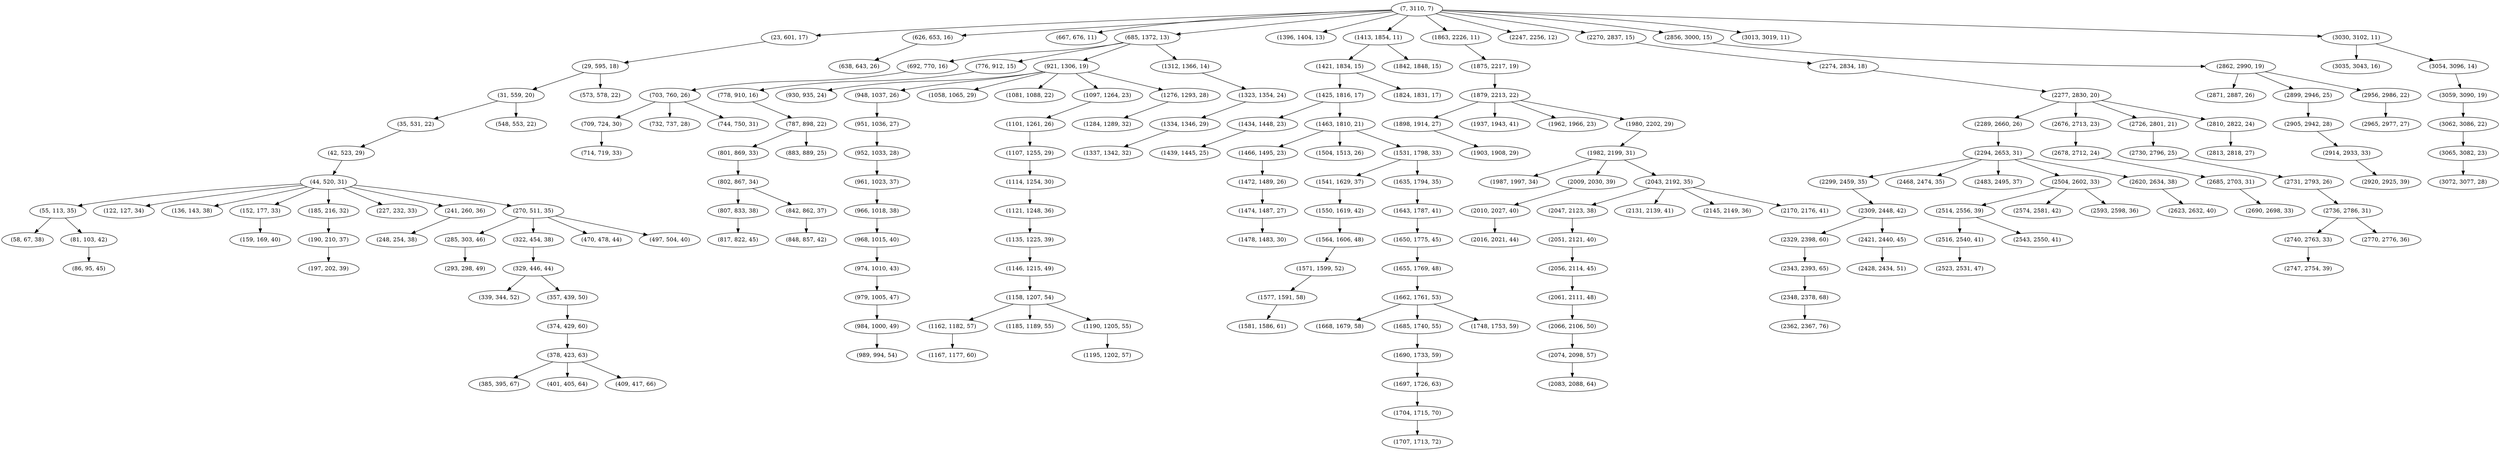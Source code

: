 digraph tree {
    "(7, 3110, 7)";
    "(23, 601, 17)";
    "(29, 595, 18)";
    "(31, 559, 20)";
    "(35, 531, 22)";
    "(42, 523, 29)";
    "(44, 520, 31)";
    "(55, 113, 35)";
    "(58, 67, 38)";
    "(81, 103, 42)";
    "(86, 95, 45)";
    "(122, 127, 34)";
    "(136, 143, 38)";
    "(152, 177, 33)";
    "(159, 169, 40)";
    "(185, 216, 32)";
    "(190, 210, 37)";
    "(197, 202, 39)";
    "(227, 232, 33)";
    "(241, 260, 36)";
    "(248, 254, 38)";
    "(270, 511, 35)";
    "(285, 303, 46)";
    "(293, 298, 49)";
    "(322, 454, 38)";
    "(329, 446, 44)";
    "(339, 344, 52)";
    "(357, 439, 50)";
    "(374, 429, 60)";
    "(378, 423, 63)";
    "(385, 395, 67)";
    "(401, 405, 64)";
    "(409, 417, 66)";
    "(470, 478, 44)";
    "(497, 504, 40)";
    "(548, 553, 22)";
    "(573, 578, 22)";
    "(626, 653, 16)";
    "(638, 643, 26)";
    "(667, 676, 11)";
    "(685, 1372, 13)";
    "(692, 770, 16)";
    "(703, 760, 26)";
    "(709, 724, 30)";
    "(714, 719, 33)";
    "(732, 737, 28)";
    "(744, 750, 31)";
    "(776, 912, 15)";
    "(778, 910, 16)";
    "(787, 898, 22)";
    "(801, 869, 33)";
    "(802, 867, 34)";
    "(807, 833, 38)";
    "(817, 822, 45)";
    "(842, 862, 37)";
    "(848, 857, 42)";
    "(883, 889, 25)";
    "(921, 1306, 19)";
    "(930, 935, 24)";
    "(948, 1037, 26)";
    "(951, 1036, 27)";
    "(952, 1033, 28)";
    "(961, 1023, 37)";
    "(966, 1018, 38)";
    "(968, 1015, 40)";
    "(974, 1010, 43)";
    "(979, 1005, 47)";
    "(984, 1000, 49)";
    "(989, 994, 54)";
    "(1058, 1065, 29)";
    "(1081, 1088, 22)";
    "(1097, 1264, 23)";
    "(1101, 1261, 26)";
    "(1107, 1255, 29)";
    "(1114, 1254, 30)";
    "(1121, 1248, 36)";
    "(1135, 1225, 39)";
    "(1146, 1215, 49)";
    "(1158, 1207, 54)";
    "(1162, 1182, 57)";
    "(1167, 1177, 60)";
    "(1185, 1189, 55)";
    "(1190, 1205, 55)";
    "(1195, 1202, 57)";
    "(1276, 1293, 28)";
    "(1284, 1289, 32)";
    "(1312, 1366, 14)";
    "(1323, 1354, 24)";
    "(1334, 1346, 29)";
    "(1337, 1342, 32)";
    "(1396, 1404, 13)";
    "(1413, 1854, 11)";
    "(1421, 1834, 15)";
    "(1425, 1816, 17)";
    "(1434, 1448, 23)";
    "(1439, 1445, 25)";
    "(1463, 1810, 21)";
    "(1466, 1495, 23)";
    "(1472, 1489, 26)";
    "(1474, 1487, 27)";
    "(1478, 1483, 30)";
    "(1504, 1513, 26)";
    "(1531, 1798, 33)";
    "(1541, 1629, 37)";
    "(1550, 1619, 42)";
    "(1564, 1606, 48)";
    "(1571, 1599, 52)";
    "(1577, 1591, 58)";
    "(1581, 1586, 61)";
    "(1635, 1794, 35)";
    "(1643, 1787, 41)";
    "(1650, 1775, 45)";
    "(1655, 1769, 48)";
    "(1662, 1761, 53)";
    "(1668, 1679, 58)";
    "(1685, 1740, 55)";
    "(1690, 1733, 59)";
    "(1697, 1726, 63)";
    "(1704, 1715, 70)";
    "(1707, 1713, 72)";
    "(1748, 1753, 59)";
    "(1824, 1831, 17)";
    "(1842, 1848, 15)";
    "(1863, 2226, 11)";
    "(1875, 2217, 19)";
    "(1879, 2213, 22)";
    "(1898, 1914, 27)";
    "(1903, 1908, 29)";
    "(1937, 1943, 41)";
    "(1962, 1966, 23)";
    "(1980, 2202, 29)";
    "(1982, 2199, 31)";
    "(1987, 1997, 34)";
    "(2009, 2030, 39)";
    "(2010, 2027, 40)";
    "(2016, 2021, 44)";
    "(2043, 2192, 35)";
    "(2047, 2123, 38)";
    "(2051, 2121, 40)";
    "(2056, 2114, 45)";
    "(2061, 2111, 48)";
    "(2066, 2106, 50)";
    "(2074, 2098, 57)";
    "(2083, 2088, 64)";
    "(2131, 2139, 41)";
    "(2145, 2149, 36)";
    "(2170, 2176, 41)";
    "(2247, 2256, 12)";
    "(2270, 2837, 15)";
    "(2274, 2834, 18)";
    "(2277, 2830, 20)";
    "(2289, 2660, 26)";
    "(2294, 2653, 31)";
    "(2299, 2459, 35)";
    "(2309, 2448, 42)";
    "(2329, 2398, 60)";
    "(2343, 2393, 65)";
    "(2348, 2378, 68)";
    "(2362, 2367, 76)";
    "(2421, 2440, 45)";
    "(2428, 2434, 51)";
    "(2468, 2474, 35)";
    "(2483, 2495, 37)";
    "(2504, 2602, 33)";
    "(2514, 2556, 39)";
    "(2516, 2540, 41)";
    "(2523, 2531, 47)";
    "(2543, 2550, 41)";
    "(2574, 2581, 42)";
    "(2593, 2598, 36)";
    "(2620, 2634, 38)";
    "(2623, 2632, 40)";
    "(2676, 2713, 23)";
    "(2678, 2712, 24)";
    "(2685, 2703, 31)";
    "(2690, 2698, 33)";
    "(2726, 2801, 21)";
    "(2730, 2796, 25)";
    "(2731, 2793, 26)";
    "(2736, 2786, 31)";
    "(2740, 2763, 33)";
    "(2747, 2754, 39)";
    "(2770, 2776, 36)";
    "(2810, 2822, 24)";
    "(2813, 2818, 27)";
    "(2856, 3000, 15)";
    "(2862, 2990, 19)";
    "(2871, 2887, 26)";
    "(2899, 2946, 25)";
    "(2905, 2942, 28)";
    "(2914, 2933, 33)";
    "(2920, 2925, 39)";
    "(2956, 2986, 22)";
    "(2965, 2977, 27)";
    "(3013, 3019, 11)";
    "(3030, 3102, 11)";
    "(3035, 3043, 16)";
    "(3054, 3096, 14)";
    "(3059, 3090, 19)";
    "(3062, 3086, 22)";
    "(3065, 3082, 23)";
    "(3072, 3077, 28)";
    "(7, 3110, 7)" -> "(23, 601, 17)";
    "(7, 3110, 7)" -> "(626, 653, 16)";
    "(7, 3110, 7)" -> "(667, 676, 11)";
    "(7, 3110, 7)" -> "(685, 1372, 13)";
    "(7, 3110, 7)" -> "(1396, 1404, 13)";
    "(7, 3110, 7)" -> "(1413, 1854, 11)";
    "(7, 3110, 7)" -> "(1863, 2226, 11)";
    "(7, 3110, 7)" -> "(2247, 2256, 12)";
    "(7, 3110, 7)" -> "(2270, 2837, 15)";
    "(7, 3110, 7)" -> "(2856, 3000, 15)";
    "(7, 3110, 7)" -> "(3013, 3019, 11)";
    "(7, 3110, 7)" -> "(3030, 3102, 11)";
    "(23, 601, 17)" -> "(29, 595, 18)";
    "(29, 595, 18)" -> "(31, 559, 20)";
    "(29, 595, 18)" -> "(573, 578, 22)";
    "(31, 559, 20)" -> "(35, 531, 22)";
    "(31, 559, 20)" -> "(548, 553, 22)";
    "(35, 531, 22)" -> "(42, 523, 29)";
    "(42, 523, 29)" -> "(44, 520, 31)";
    "(44, 520, 31)" -> "(55, 113, 35)";
    "(44, 520, 31)" -> "(122, 127, 34)";
    "(44, 520, 31)" -> "(136, 143, 38)";
    "(44, 520, 31)" -> "(152, 177, 33)";
    "(44, 520, 31)" -> "(185, 216, 32)";
    "(44, 520, 31)" -> "(227, 232, 33)";
    "(44, 520, 31)" -> "(241, 260, 36)";
    "(44, 520, 31)" -> "(270, 511, 35)";
    "(55, 113, 35)" -> "(58, 67, 38)";
    "(55, 113, 35)" -> "(81, 103, 42)";
    "(81, 103, 42)" -> "(86, 95, 45)";
    "(152, 177, 33)" -> "(159, 169, 40)";
    "(185, 216, 32)" -> "(190, 210, 37)";
    "(190, 210, 37)" -> "(197, 202, 39)";
    "(241, 260, 36)" -> "(248, 254, 38)";
    "(270, 511, 35)" -> "(285, 303, 46)";
    "(270, 511, 35)" -> "(322, 454, 38)";
    "(270, 511, 35)" -> "(470, 478, 44)";
    "(270, 511, 35)" -> "(497, 504, 40)";
    "(285, 303, 46)" -> "(293, 298, 49)";
    "(322, 454, 38)" -> "(329, 446, 44)";
    "(329, 446, 44)" -> "(339, 344, 52)";
    "(329, 446, 44)" -> "(357, 439, 50)";
    "(357, 439, 50)" -> "(374, 429, 60)";
    "(374, 429, 60)" -> "(378, 423, 63)";
    "(378, 423, 63)" -> "(385, 395, 67)";
    "(378, 423, 63)" -> "(401, 405, 64)";
    "(378, 423, 63)" -> "(409, 417, 66)";
    "(626, 653, 16)" -> "(638, 643, 26)";
    "(685, 1372, 13)" -> "(692, 770, 16)";
    "(685, 1372, 13)" -> "(776, 912, 15)";
    "(685, 1372, 13)" -> "(921, 1306, 19)";
    "(685, 1372, 13)" -> "(1312, 1366, 14)";
    "(692, 770, 16)" -> "(703, 760, 26)";
    "(703, 760, 26)" -> "(709, 724, 30)";
    "(703, 760, 26)" -> "(732, 737, 28)";
    "(703, 760, 26)" -> "(744, 750, 31)";
    "(709, 724, 30)" -> "(714, 719, 33)";
    "(776, 912, 15)" -> "(778, 910, 16)";
    "(778, 910, 16)" -> "(787, 898, 22)";
    "(787, 898, 22)" -> "(801, 869, 33)";
    "(787, 898, 22)" -> "(883, 889, 25)";
    "(801, 869, 33)" -> "(802, 867, 34)";
    "(802, 867, 34)" -> "(807, 833, 38)";
    "(802, 867, 34)" -> "(842, 862, 37)";
    "(807, 833, 38)" -> "(817, 822, 45)";
    "(842, 862, 37)" -> "(848, 857, 42)";
    "(921, 1306, 19)" -> "(930, 935, 24)";
    "(921, 1306, 19)" -> "(948, 1037, 26)";
    "(921, 1306, 19)" -> "(1058, 1065, 29)";
    "(921, 1306, 19)" -> "(1081, 1088, 22)";
    "(921, 1306, 19)" -> "(1097, 1264, 23)";
    "(921, 1306, 19)" -> "(1276, 1293, 28)";
    "(948, 1037, 26)" -> "(951, 1036, 27)";
    "(951, 1036, 27)" -> "(952, 1033, 28)";
    "(952, 1033, 28)" -> "(961, 1023, 37)";
    "(961, 1023, 37)" -> "(966, 1018, 38)";
    "(966, 1018, 38)" -> "(968, 1015, 40)";
    "(968, 1015, 40)" -> "(974, 1010, 43)";
    "(974, 1010, 43)" -> "(979, 1005, 47)";
    "(979, 1005, 47)" -> "(984, 1000, 49)";
    "(984, 1000, 49)" -> "(989, 994, 54)";
    "(1097, 1264, 23)" -> "(1101, 1261, 26)";
    "(1101, 1261, 26)" -> "(1107, 1255, 29)";
    "(1107, 1255, 29)" -> "(1114, 1254, 30)";
    "(1114, 1254, 30)" -> "(1121, 1248, 36)";
    "(1121, 1248, 36)" -> "(1135, 1225, 39)";
    "(1135, 1225, 39)" -> "(1146, 1215, 49)";
    "(1146, 1215, 49)" -> "(1158, 1207, 54)";
    "(1158, 1207, 54)" -> "(1162, 1182, 57)";
    "(1158, 1207, 54)" -> "(1185, 1189, 55)";
    "(1158, 1207, 54)" -> "(1190, 1205, 55)";
    "(1162, 1182, 57)" -> "(1167, 1177, 60)";
    "(1190, 1205, 55)" -> "(1195, 1202, 57)";
    "(1276, 1293, 28)" -> "(1284, 1289, 32)";
    "(1312, 1366, 14)" -> "(1323, 1354, 24)";
    "(1323, 1354, 24)" -> "(1334, 1346, 29)";
    "(1334, 1346, 29)" -> "(1337, 1342, 32)";
    "(1413, 1854, 11)" -> "(1421, 1834, 15)";
    "(1413, 1854, 11)" -> "(1842, 1848, 15)";
    "(1421, 1834, 15)" -> "(1425, 1816, 17)";
    "(1421, 1834, 15)" -> "(1824, 1831, 17)";
    "(1425, 1816, 17)" -> "(1434, 1448, 23)";
    "(1425, 1816, 17)" -> "(1463, 1810, 21)";
    "(1434, 1448, 23)" -> "(1439, 1445, 25)";
    "(1463, 1810, 21)" -> "(1466, 1495, 23)";
    "(1463, 1810, 21)" -> "(1504, 1513, 26)";
    "(1463, 1810, 21)" -> "(1531, 1798, 33)";
    "(1466, 1495, 23)" -> "(1472, 1489, 26)";
    "(1472, 1489, 26)" -> "(1474, 1487, 27)";
    "(1474, 1487, 27)" -> "(1478, 1483, 30)";
    "(1531, 1798, 33)" -> "(1541, 1629, 37)";
    "(1531, 1798, 33)" -> "(1635, 1794, 35)";
    "(1541, 1629, 37)" -> "(1550, 1619, 42)";
    "(1550, 1619, 42)" -> "(1564, 1606, 48)";
    "(1564, 1606, 48)" -> "(1571, 1599, 52)";
    "(1571, 1599, 52)" -> "(1577, 1591, 58)";
    "(1577, 1591, 58)" -> "(1581, 1586, 61)";
    "(1635, 1794, 35)" -> "(1643, 1787, 41)";
    "(1643, 1787, 41)" -> "(1650, 1775, 45)";
    "(1650, 1775, 45)" -> "(1655, 1769, 48)";
    "(1655, 1769, 48)" -> "(1662, 1761, 53)";
    "(1662, 1761, 53)" -> "(1668, 1679, 58)";
    "(1662, 1761, 53)" -> "(1685, 1740, 55)";
    "(1662, 1761, 53)" -> "(1748, 1753, 59)";
    "(1685, 1740, 55)" -> "(1690, 1733, 59)";
    "(1690, 1733, 59)" -> "(1697, 1726, 63)";
    "(1697, 1726, 63)" -> "(1704, 1715, 70)";
    "(1704, 1715, 70)" -> "(1707, 1713, 72)";
    "(1863, 2226, 11)" -> "(1875, 2217, 19)";
    "(1875, 2217, 19)" -> "(1879, 2213, 22)";
    "(1879, 2213, 22)" -> "(1898, 1914, 27)";
    "(1879, 2213, 22)" -> "(1937, 1943, 41)";
    "(1879, 2213, 22)" -> "(1962, 1966, 23)";
    "(1879, 2213, 22)" -> "(1980, 2202, 29)";
    "(1898, 1914, 27)" -> "(1903, 1908, 29)";
    "(1980, 2202, 29)" -> "(1982, 2199, 31)";
    "(1982, 2199, 31)" -> "(1987, 1997, 34)";
    "(1982, 2199, 31)" -> "(2009, 2030, 39)";
    "(1982, 2199, 31)" -> "(2043, 2192, 35)";
    "(2009, 2030, 39)" -> "(2010, 2027, 40)";
    "(2010, 2027, 40)" -> "(2016, 2021, 44)";
    "(2043, 2192, 35)" -> "(2047, 2123, 38)";
    "(2043, 2192, 35)" -> "(2131, 2139, 41)";
    "(2043, 2192, 35)" -> "(2145, 2149, 36)";
    "(2043, 2192, 35)" -> "(2170, 2176, 41)";
    "(2047, 2123, 38)" -> "(2051, 2121, 40)";
    "(2051, 2121, 40)" -> "(2056, 2114, 45)";
    "(2056, 2114, 45)" -> "(2061, 2111, 48)";
    "(2061, 2111, 48)" -> "(2066, 2106, 50)";
    "(2066, 2106, 50)" -> "(2074, 2098, 57)";
    "(2074, 2098, 57)" -> "(2083, 2088, 64)";
    "(2270, 2837, 15)" -> "(2274, 2834, 18)";
    "(2274, 2834, 18)" -> "(2277, 2830, 20)";
    "(2277, 2830, 20)" -> "(2289, 2660, 26)";
    "(2277, 2830, 20)" -> "(2676, 2713, 23)";
    "(2277, 2830, 20)" -> "(2726, 2801, 21)";
    "(2277, 2830, 20)" -> "(2810, 2822, 24)";
    "(2289, 2660, 26)" -> "(2294, 2653, 31)";
    "(2294, 2653, 31)" -> "(2299, 2459, 35)";
    "(2294, 2653, 31)" -> "(2468, 2474, 35)";
    "(2294, 2653, 31)" -> "(2483, 2495, 37)";
    "(2294, 2653, 31)" -> "(2504, 2602, 33)";
    "(2294, 2653, 31)" -> "(2620, 2634, 38)";
    "(2299, 2459, 35)" -> "(2309, 2448, 42)";
    "(2309, 2448, 42)" -> "(2329, 2398, 60)";
    "(2309, 2448, 42)" -> "(2421, 2440, 45)";
    "(2329, 2398, 60)" -> "(2343, 2393, 65)";
    "(2343, 2393, 65)" -> "(2348, 2378, 68)";
    "(2348, 2378, 68)" -> "(2362, 2367, 76)";
    "(2421, 2440, 45)" -> "(2428, 2434, 51)";
    "(2504, 2602, 33)" -> "(2514, 2556, 39)";
    "(2504, 2602, 33)" -> "(2574, 2581, 42)";
    "(2504, 2602, 33)" -> "(2593, 2598, 36)";
    "(2514, 2556, 39)" -> "(2516, 2540, 41)";
    "(2514, 2556, 39)" -> "(2543, 2550, 41)";
    "(2516, 2540, 41)" -> "(2523, 2531, 47)";
    "(2620, 2634, 38)" -> "(2623, 2632, 40)";
    "(2676, 2713, 23)" -> "(2678, 2712, 24)";
    "(2678, 2712, 24)" -> "(2685, 2703, 31)";
    "(2685, 2703, 31)" -> "(2690, 2698, 33)";
    "(2726, 2801, 21)" -> "(2730, 2796, 25)";
    "(2730, 2796, 25)" -> "(2731, 2793, 26)";
    "(2731, 2793, 26)" -> "(2736, 2786, 31)";
    "(2736, 2786, 31)" -> "(2740, 2763, 33)";
    "(2736, 2786, 31)" -> "(2770, 2776, 36)";
    "(2740, 2763, 33)" -> "(2747, 2754, 39)";
    "(2810, 2822, 24)" -> "(2813, 2818, 27)";
    "(2856, 3000, 15)" -> "(2862, 2990, 19)";
    "(2862, 2990, 19)" -> "(2871, 2887, 26)";
    "(2862, 2990, 19)" -> "(2899, 2946, 25)";
    "(2862, 2990, 19)" -> "(2956, 2986, 22)";
    "(2899, 2946, 25)" -> "(2905, 2942, 28)";
    "(2905, 2942, 28)" -> "(2914, 2933, 33)";
    "(2914, 2933, 33)" -> "(2920, 2925, 39)";
    "(2956, 2986, 22)" -> "(2965, 2977, 27)";
    "(3030, 3102, 11)" -> "(3035, 3043, 16)";
    "(3030, 3102, 11)" -> "(3054, 3096, 14)";
    "(3054, 3096, 14)" -> "(3059, 3090, 19)";
    "(3059, 3090, 19)" -> "(3062, 3086, 22)";
    "(3062, 3086, 22)" -> "(3065, 3082, 23)";
    "(3065, 3082, 23)" -> "(3072, 3077, 28)";
}
